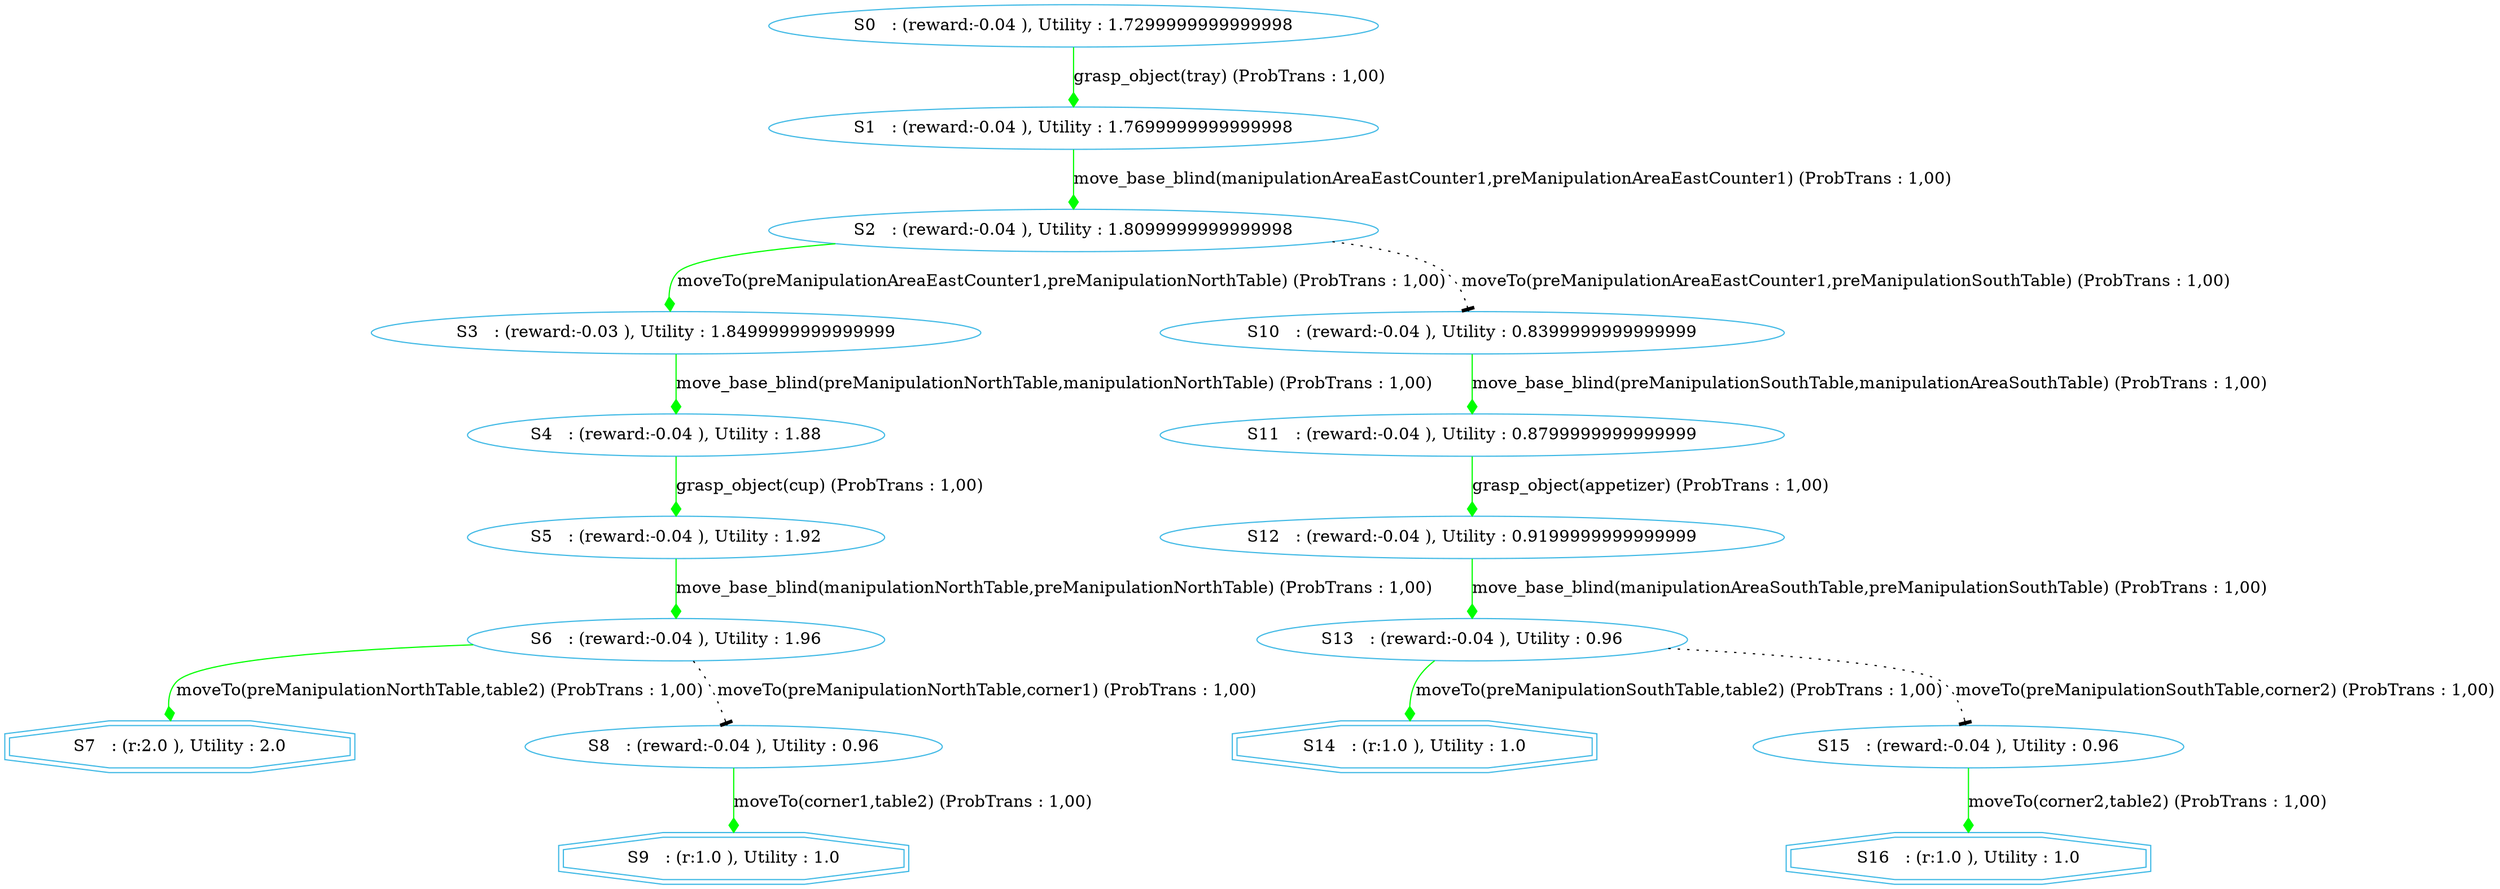 digraph {
  node [color="#40b9e5" ]
 size="60,17";
"7" [label=" S7   : (r:2.0 ), Utility : 2.0 " shape=doubleoctagon];
"9" [label=" S9   : (r:1.0 ), Utility : 1.0 " shape=doubleoctagon];
"14" [label=" S14   : (r:1.0 ), Utility : 1.0 " shape=doubleoctagon];
"16" [label=" S16   : (r:1.0 ), Utility : 1.0 " shape=doubleoctagon];
"0" [label=" S0   : (reward:-0.04 ), Utility : 1.7299999999999998 "];
"1" [label=" S1   : (reward:-0.04 ), Utility : 1.7699999999999998 "];
"2" [label=" S2   : (reward:-0.04 ), Utility : 1.8099999999999998 "];
"3" [label=" S3   : (reward:-0.03 ), Utility : 1.8499999999999999 "];
"4" [label=" S4   : (reward:-0.04 ), Utility : 1.88 "];
"5" [label=" S5   : (reward:-0.04 ), Utility : 1.92 "];
"6" [label=" S6   : (reward:-0.04 ), Utility : 1.96 "];
"8" [label=" S8   : (reward:-0.04 ), Utility : 0.96 "];
"10" [label=" S10   : (reward:-0.04 ), Utility : 0.8399999999999999 "];
"11" [label=" S11   : (reward:-0.04 ), Utility : 0.8799999999999999 "];
"12" [label=" S12   : (reward:-0.04 ), Utility : 0.9199999999999999 "];
"13" [label=" S13   : (reward:-0.04 ), Utility : 0.96 "];
"15" [label=" S15   : (reward:-0.04 ), Utility : 0.96 "];
"0" -> "1" [ label="grasp_object(tray) (ProbTrans : 1,00)"
, arrowhead = diamond , color=green];"1" -> "2" [ label="move_base_blind(manipulationAreaEastCounter1,preManipulationAreaEastCounter1) (ProbTrans : 1,00)"
, arrowhead = diamond , color=green];"2" -> "3" [ label="moveTo(preManipulationAreaEastCounter1,preManipulationNorthTable) (ProbTrans : 1,00)"
, arrowhead = diamond , color=green];"2" -> "10" [ label="moveTo(preManipulationAreaEastCounter1,preManipulationSouthTable) (ProbTrans : 1,00)"
,style=dotted, arrowhead=tee];"3" -> "4" [ label="move_base_blind(preManipulationNorthTable,manipulationNorthTable) (ProbTrans : 1,00)"
, arrowhead = diamond , color=green];"4" -> "5" [ label="grasp_object(cup) (ProbTrans : 1,00)"
, arrowhead = diamond , color=green];"5" -> "6" [ label="move_base_blind(manipulationNorthTable,preManipulationNorthTable) (ProbTrans : 1,00)"
, arrowhead = diamond , color=green];"6" -> "7" [ label="moveTo(preManipulationNorthTable,table2) (ProbTrans : 1,00)"
, arrowhead = diamond , color=green];"6" -> "8" [ label="moveTo(preManipulationNorthTable,corner1) (ProbTrans : 1,00)"
,style=dotted, arrowhead=tee];"8" -> "9" [ label="moveTo(corner1,table2) (ProbTrans : 1,00)"
, arrowhead = diamond , color=green];"10" -> "11" [ label="move_base_blind(preManipulationSouthTable,manipulationAreaSouthTable) (ProbTrans : 1,00)"
, arrowhead = diamond , color=green];"11" -> "12" [ label="grasp_object(appetizer) (ProbTrans : 1,00)"
, arrowhead = diamond , color=green];"12" -> "13" [ label="move_base_blind(manipulationAreaSouthTable,preManipulationSouthTable) (ProbTrans : 1,00)"
, arrowhead = diamond , color=green];"13" -> "14" [ label="moveTo(preManipulationSouthTable,table2) (ProbTrans : 1,00)"
, arrowhead = diamond , color=green];"13" -> "15" [ label="moveTo(preManipulationSouthTable,corner2) (ProbTrans : 1,00)"
,style=dotted, arrowhead=tee];"15" -> "16" [ label="moveTo(corner2,table2) (ProbTrans : 1,00)"
, arrowhead = diamond , color=green];}
